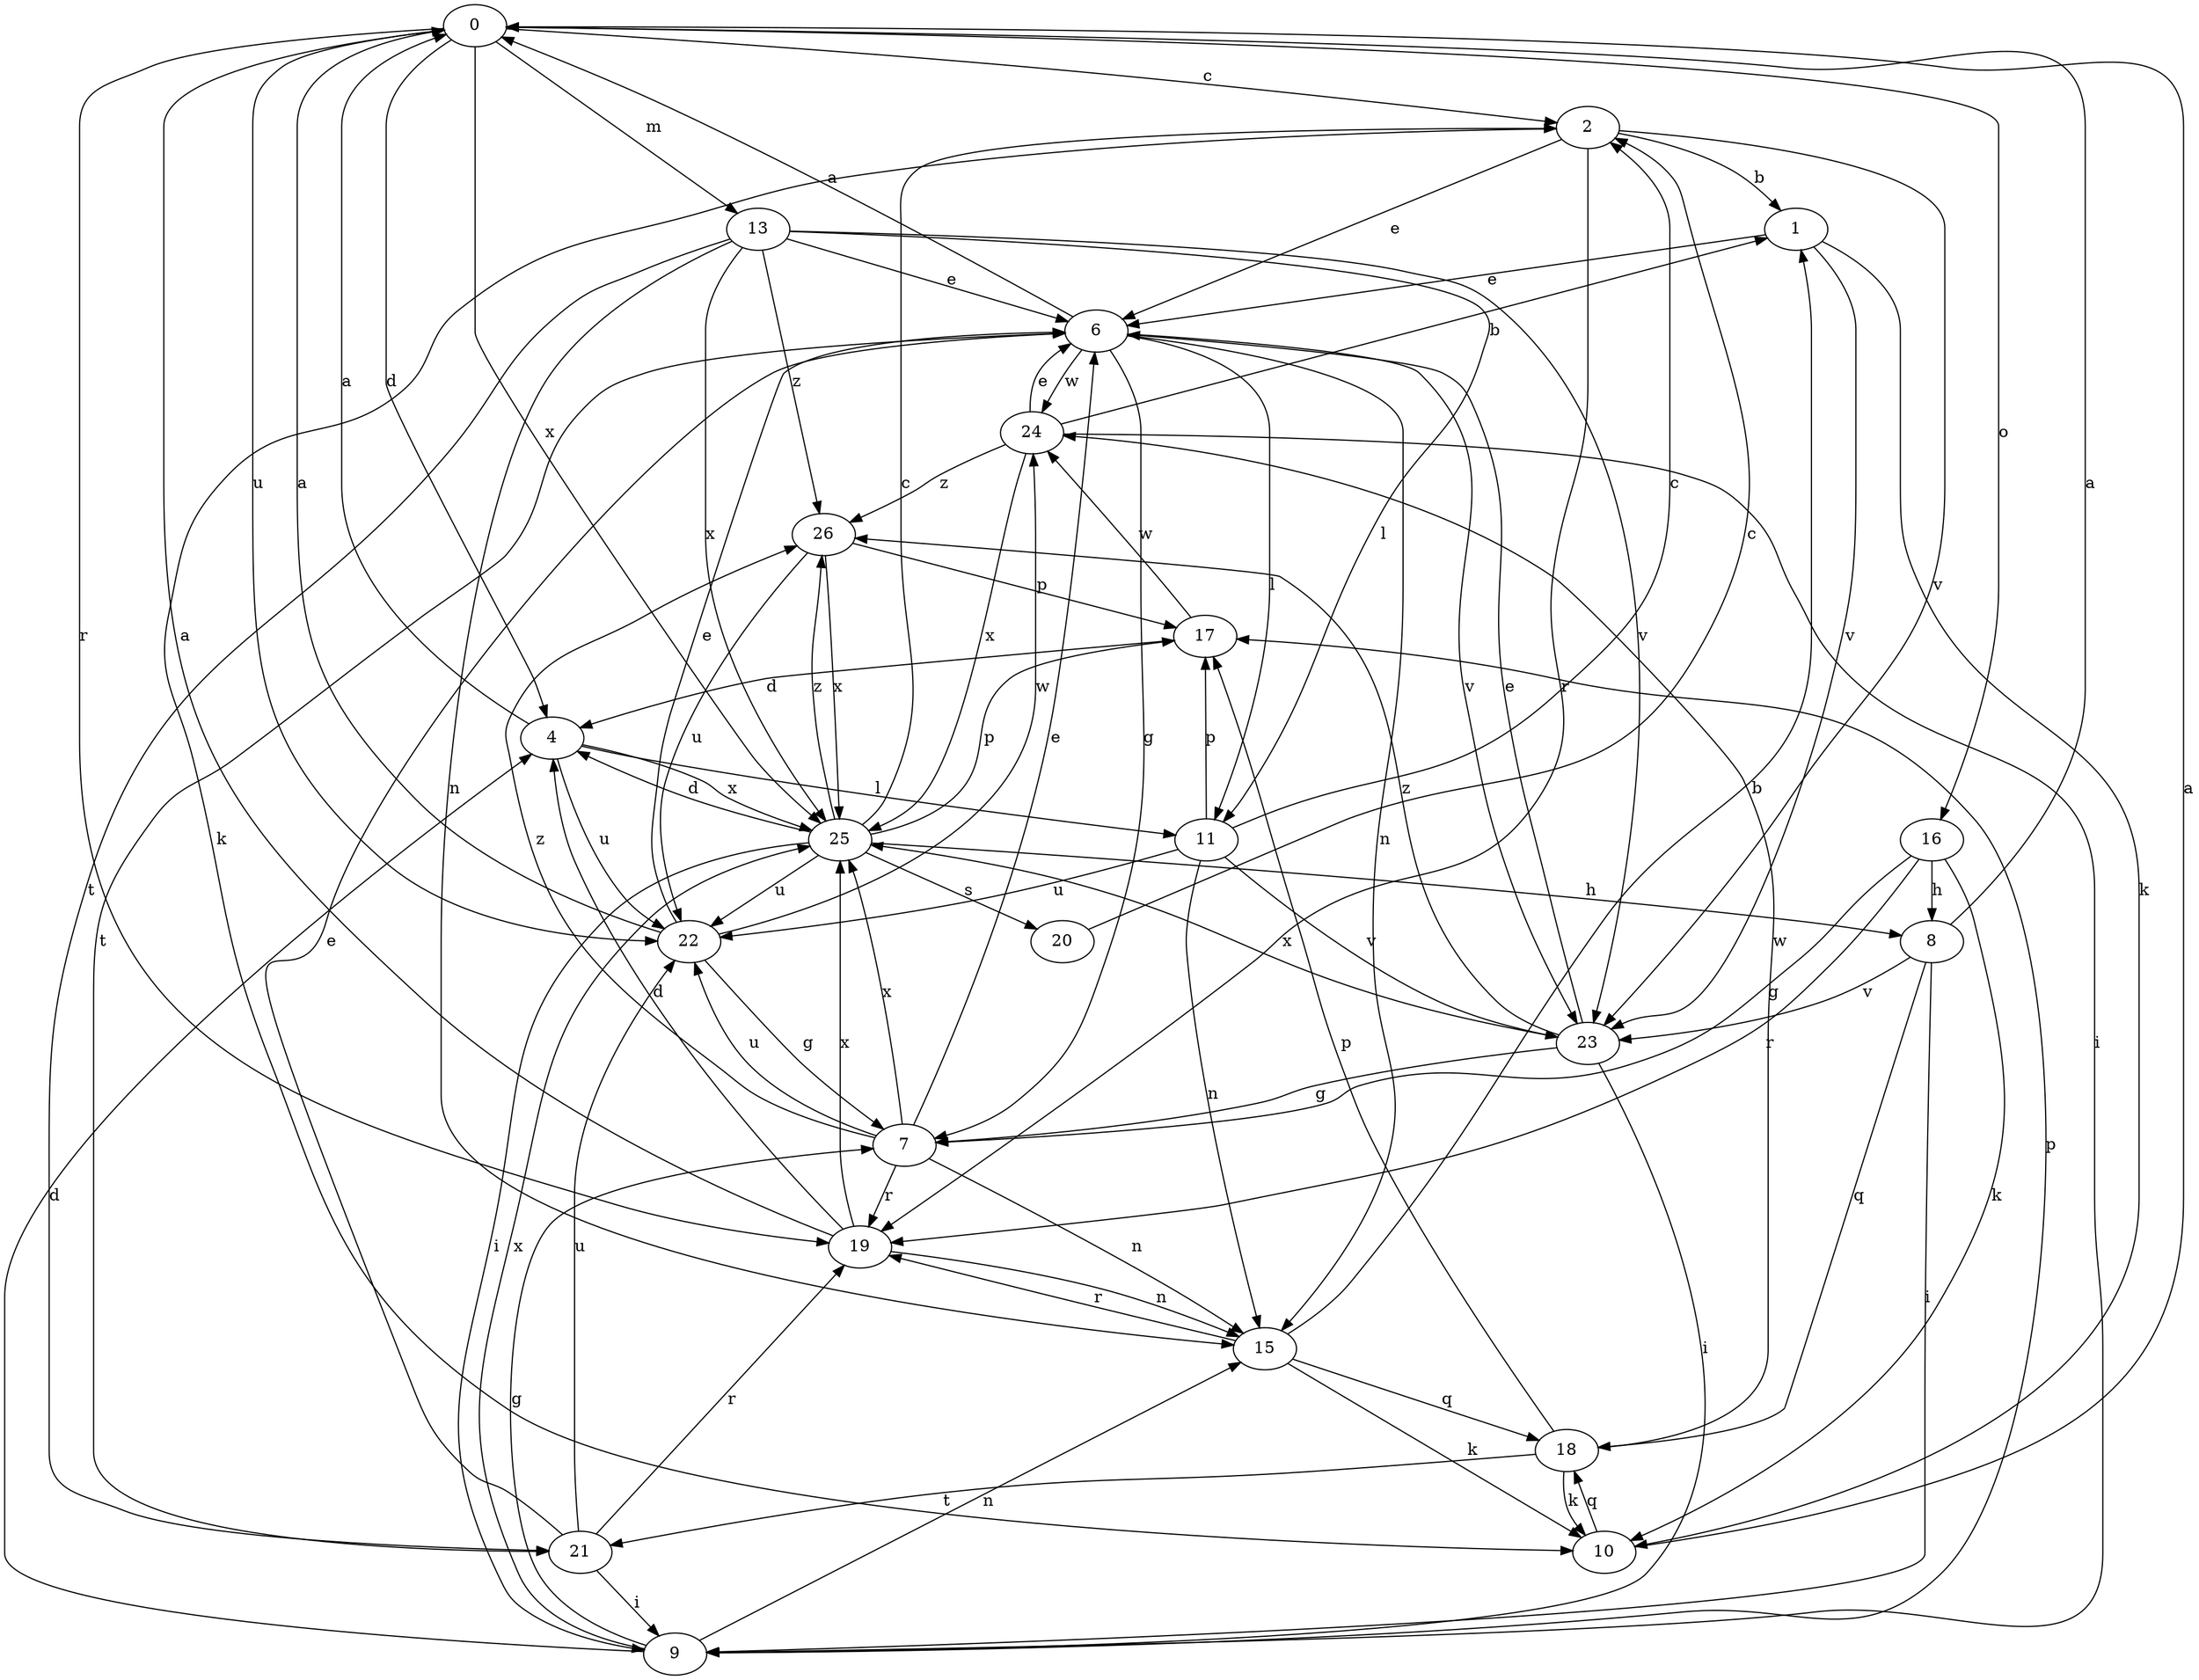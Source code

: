 strict digraph  {
0;
1;
2;
4;
6;
7;
8;
9;
10;
11;
13;
15;
16;
17;
18;
19;
20;
21;
22;
23;
24;
25;
26;
0 -> 2  [label=c];
0 -> 4  [label=d];
0 -> 13  [label=m];
0 -> 16  [label=o];
0 -> 19  [label=r];
0 -> 22  [label=u];
0 -> 25  [label=x];
1 -> 6  [label=e];
1 -> 10  [label=k];
1 -> 23  [label=v];
2 -> 1  [label=b];
2 -> 6  [label=e];
2 -> 10  [label=k];
2 -> 19  [label=r];
2 -> 23  [label=v];
4 -> 0  [label=a];
4 -> 11  [label=l];
4 -> 22  [label=u];
4 -> 25  [label=x];
6 -> 0  [label=a];
6 -> 7  [label=g];
6 -> 11  [label=l];
6 -> 15  [label=n];
6 -> 21  [label=t];
6 -> 23  [label=v];
6 -> 24  [label=w];
7 -> 6  [label=e];
7 -> 15  [label=n];
7 -> 19  [label=r];
7 -> 22  [label=u];
7 -> 25  [label=x];
7 -> 26  [label=z];
8 -> 0  [label=a];
8 -> 9  [label=i];
8 -> 18  [label=q];
8 -> 23  [label=v];
9 -> 4  [label=d];
9 -> 7  [label=g];
9 -> 15  [label=n];
9 -> 17  [label=p];
9 -> 25  [label=x];
10 -> 0  [label=a];
10 -> 18  [label=q];
11 -> 2  [label=c];
11 -> 15  [label=n];
11 -> 17  [label=p];
11 -> 22  [label=u];
11 -> 23  [label=v];
13 -> 6  [label=e];
13 -> 11  [label=l];
13 -> 15  [label=n];
13 -> 21  [label=t];
13 -> 23  [label=v];
13 -> 25  [label=x];
13 -> 26  [label=z];
15 -> 1  [label=b];
15 -> 10  [label=k];
15 -> 18  [label=q];
15 -> 19  [label=r];
16 -> 7  [label=g];
16 -> 8  [label=h];
16 -> 10  [label=k];
16 -> 19  [label=r];
17 -> 4  [label=d];
17 -> 24  [label=w];
18 -> 10  [label=k];
18 -> 17  [label=p];
18 -> 21  [label=t];
18 -> 24  [label=w];
19 -> 0  [label=a];
19 -> 4  [label=d];
19 -> 15  [label=n];
19 -> 25  [label=x];
20 -> 2  [label=c];
21 -> 6  [label=e];
21 -> 9  [label=i];
21 -> 19  [label=r];
21 -> 22  [label=u];
22 -> 0  [label=a];
22 -> 6  [label=e];
22 -> 7  [label=g];
22 -> 24  [label=w];
23 -> 6  [label=e];
23 -> 7  [label=g];
23 -> 9  [label=i];
23 -> 25  [label=x];
23 -> 26  [label=z];
24 -> 1  [label=b];
24 -> 6  [label=e];
24 -> 9  [label=i];
24 -> 25  [label=x];
24 -> 26  [label=z];
25 -> 2  [label=c];
25 -> 4  [label=d];
25 -> 8  [label=h];
25 -> 9  [label=i];
25 -> 17  [label=p];
25 -> 20  [label=s];
25 -> 22  [label=u];
25 -> 26  [label=z];
26 -> 17  [label=p];
26 -> 22  [label=u];
26 -> 25  [label=x];
}
